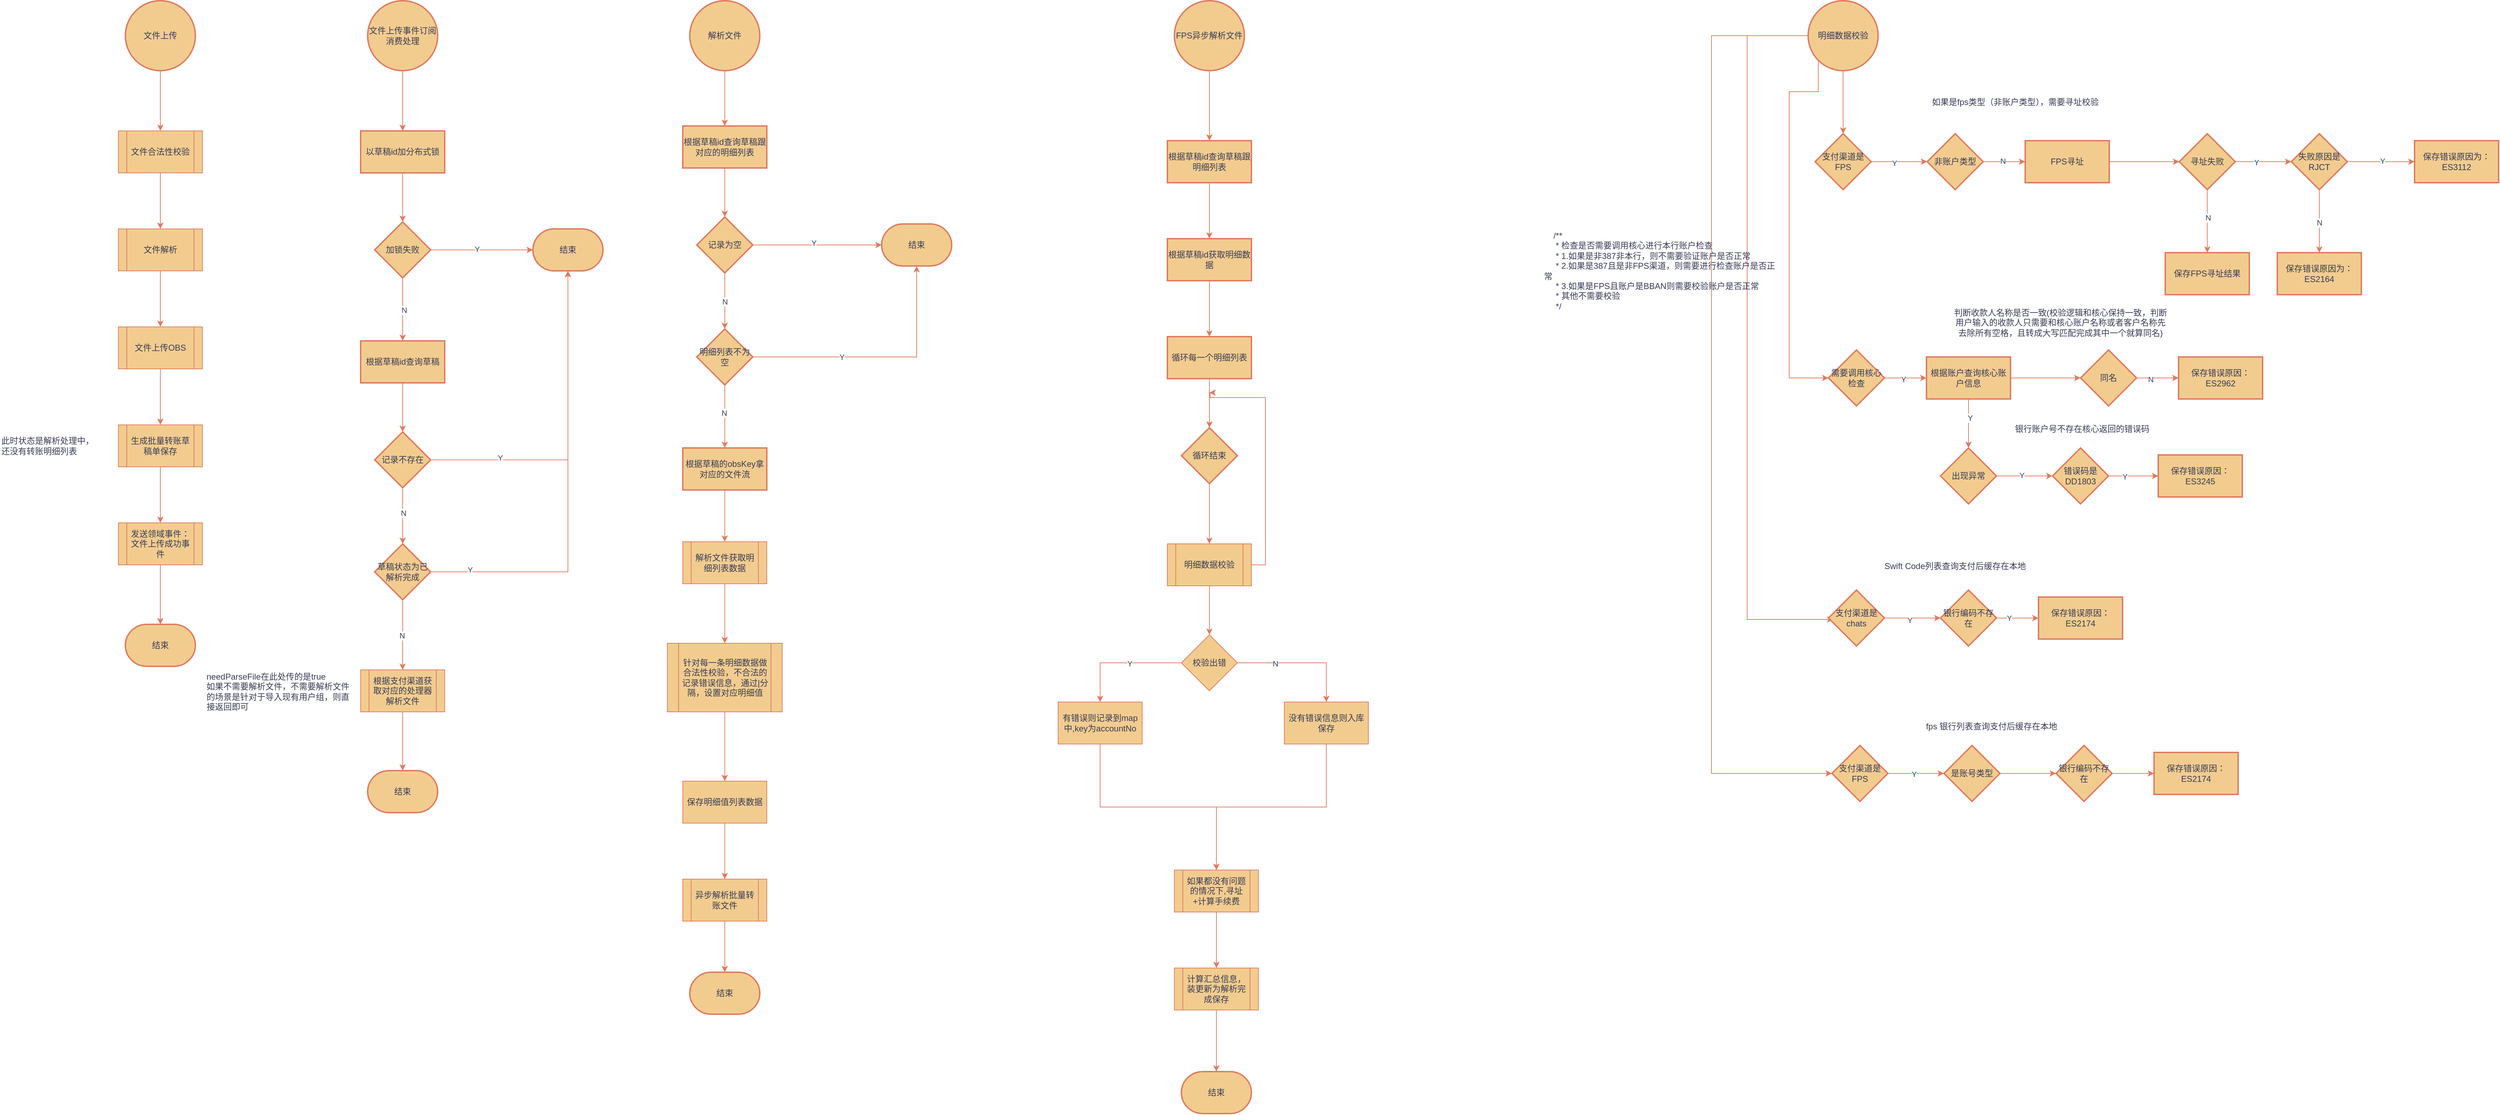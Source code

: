 <mxfile version="24.7.7">
  <diagram name="第 1 页" id="F0IQMUa5XIcxOI-yQWL9">
    <mxGraphModel dx="1614" dy="738" grid="0" gridSize="10" guides="1" tooltips="1" connect="1" arrows="1" fold="1" page="0" pageScale="1" pageWidth="827" pageHeight="1169" math="0" shadow="0">
      <root>
        <mxCell id="0" />
        <mxCell id="1" parent="0" />
        <mxCell id="P8y2d7oh4HPWXEysBo0h-3" style="edgeStyle=orthogonalEdgeStyle;rounded=0;orthogonalLoop=1;jettySize=auto;html=1;exitX=0.5;exitY=1;exitDx=0;exitDy=0;exitPerimeter=0;labelBackgroundColor=none;strokeColor=#E07A5F;fontColor=default;" edge="1" parent="1" source="P8y2d7oh4HPWXEysBo0h-1" target="P8y2d7oh4HPWXEysBo0h-2">
          <mxGeometry relative="1" as="geometry" />
        </mxCell>
        <mxCell id="P8y2d7oh4HPWXEysBo0h-1" value="文件上传" style="strokeWidth=2;html=1;shape=mxgraph.flowchart.start_2;whiteSpace=wrap;labelBackgroundColor=none;fillColor=#F2CC8F;strokeColor=#E07A5F;fontColor=#393C56;" vertex="1" parent="1">
          <mxGeometry x="178" y="94" width="100" height="100" as="geometry" />
        </mxCell>
        <mxCell id="P8y2d7oh4HPWXEysBo0h-5" value="" style="edgeStyle=orthogonalEdgeStyle;rounded=0;orthogonalLoop=1;jettySize=auto;html=1;labelBackgroundColor=none;strokeColor=#E07A5F;fontColor=default;" edge="1" parent="1" source="P8y2d7oh4HPWXEysBo0h-2" target="P8y2d7oh4HPWXEysBo0h-4">
          <mxGeometry relative="1" as="geometry" />
        </mxCell>
        <mxCell id="P8y2d7oh4HPWXEysBo0h-2" value="文件合法性校验" style="shape=process;whiteSpace=wrap;html=1;backgroundOutline=1;labelBackgroundColor=none;fillColor=#F2CC8F;strokeColor=#E07A5F;fontColor=#393C56;" vertex="1" parent="1">
          <mxGeometry x="168" y="280" width="120" height="60" as="geometry" />
        </mxCell>
        <mxCell id="P8y2d7oh4HPWXEysBo0h-7" value="" style="edgeStyle=orthogonalEdgeStyle;rounded=0;orthogonalLoop=1;jettySize=auto;html=1;labelBackgroundColor=none;strokeColor=#E07A5F;fontColor=default;" edge="1" parent="1" source="P8y2d7oh4HPWXEysBo0h-4" target="P8y2d7oh4HPWXEysBo0h-6">
          <mxGeometry relative="1" as="geometry" />
        </mxCell>
        <mxCell id="P8y2d7oh4HPWXEysBo0h-4" value="文件解析" style="shape=process;whiteSpace=wrap;html=1;backgroundOutline=1;labelBackgroundColor=none;fillColor=#F2CC8F;strokeColor=#E07A5F;fontColor=#393C56;" vertex="1" parent="1">
          <mxGeometry x="168" y="420" width="120" height="60" as="geometry" />
        </mxCell>
        <mxCell id="P8y2d7oh4HPWXEysBo0h-9" value="" style="edgeStyle=orthogonalEdgeStyle;rounded=0;orthogonalLoop=1;jettySize=auto;html=1;labelBackgroundColor=none;strokeColor=#E07A5F;fontColor=default;" edge="1" parent="1" source="P8y2d7oh4HPWXEysBo0h-6" target="P8y2d7oh4HPWXEysBo0h-8">
          <mxGeometry relative="1" as="geometry" />
        </mxCell>
        <mxCell id="P8y2d7oh4HPWXEysBo0h-6" value="文件上传OBS" style="shape=process;whiteSpace=wrap;html=1;backgroundOutline=1;labelBackgroundColor=none;fillColor=#F2CC8F;strokeColor=#E07A5F;fontColor=#393C56;" vertex="1" parent="1">
          <mxGeometry x="168" y="560" width="120" height="60" as="geometry" />
        </mxCell>
        <mxCell id="P8y2d7oh4HPWXEysBo0h-11" value="" style="edgeStyle=orthogonalEdgeStyle;rounded=0;orthogonalLoop=1;jettySize=auto;html=1;labelBackgroundColor=none;strokeColor=#E07A5F;fontColor=default;" edge="1" parent="1" source="P8y2d7oh4HPWXEysBo0h-8" target="P8y2d7oh4HPWXEysBo0h-10">
          <mxGeometry relative="1" as="geometry" />
        </mxCell>
        <mxCell id="P8y2d7oh4HPWXEysBo0h-8" value="生成批量转账草稿单保存" style="shape=process;whiteSpace=wrap;html=1;backgroundOutline=1;labelBackgroundColor=none;fillColor=#F2CC8F;strokeColor=#E07A5F;fontColor=#393C56;" vertex="1" parent="1">
          <mxGeometry x="168" y="700" width="120" height="60" as="geometry" />
        </mxCell>
        <mxCell id="P8y2d7oh4HPWXEysBo0h-13" style="edgeStyle=orthogonalEdgeStyle;rounded=0;orthogonalLoop=1;jettySize=auto;html=1;exitX=0.5;exitY=1;exitDx=0;exitDy=0;labelBackgroundColor=none;strokeColor=#E07A5F;fontColor=default;" edge="1" parent="1" source="P8y2d7oh4HPWXEysBo0h-10" target="P8y2d7oh4HPWXEysBo0h-12">
          <mxGeometry relative="1" as="geometry" />
        </mxCell>
        <mxCell id="P8y2d7oh4HPWXEysBo0h-10" value="发送领域事件：文件上传成功事件" style="shape=process;whiteSpace=wrap;html=1;backgroundOutline=1;labelBackgroundColor=none;fillColor=#F2CC8F;strokeColor=#E07A5F;fontColor=#393C56;" vertex="1" parent="1">
          <mxGeometry x="168" y="840" width="120" height="60" as="geometry" />
        </mxCell>
        <mxCell id="P8y2d7oh4HPWXEysBo0h-12" value="结束" style="strokeWidth=2;html=1;shape=mxgraph.flowchart.terminator;whiteSpace=wrap;labelBackgroundColor=none;fillColor=#F2CC8F;strokeColor=#E07A5F;fontColor=#393C56;" vertex="1" parent="1">
          <mxGeometry x="178" y="985" width="100" height="60" as="geometry" />
        </mxCell>
        <mxCell id="P8y2d7oh4HPWXEysBo0h-14" value="此时状态是解析处理中，&lt;div&gt;还没有转账明细列表&lt;/div&gt;" style="text;html=1;align=left;verticalAlign=middle;whiteSpace=wrap;rounded=0;fontColor=#393C56;" vertex="1" parent="1">
          <mxGeometry x="-1" y="703" width="150" height="54" as="geometry" />
        </mxCell>
        <mxCell id="P8y2d7oh4HPWXEysBo0h-18" value="" style="edgeStyle=orthogonalEdgeStyle;rounded=0;orthogonalLoop=1;jettySize=auto;html=1;strokeColor=#E07A5F;fontColor=#393C56;fillColor=#F2CC8F;" edge="1" parent="1" source="P8y2d7oh4HPWXEysBo0h-15" target="P8y2d7oh4HPWXEysBo0h-17">
          <mxGeometry relative="1" as="geometry" />
        </mxCell>
        <mxCell id="P8y2d7oh4HPWXEysBo0h-15" value="文件上传事件订阅消费处理" style="strokeWidth=2;html=1;shape=mxgraph.flowchart.start_2;whiteSpace=wrap;strokeColor=#E07A5F;fontColor=#393C56;fillColor=#F2CC8F;" vertex="1" parent="1">
          <mxGeometry x="524" y="94" width="100" height="100" as="geometry" />
        </mxCell>
        <mxCell id="P8y2d7oh4HPWXEysBo0h-20" value="" style="edgeStyle=orthogonalEdgeStyle;rounded=0;orthogonalLoop=1;jettySize=auto;html=1;strokeColor=#E07A5F;fontColor=#393C56;fillColor=#F2CC8F;" edge="1" parent="1" source="P8y2d7oh4HPWXEysBo0h-17" target="P8y2d7oh4HPWXEysBo0h-19">
          <mxGeometry relative="1" as="geometry" />
        </mxCell>
        <mxCell id="P8y2d7oh4HPWXEysBo0h-17" value="以草稿id加分布式锁" style="whiteSpace=wrap;html=1;fillColor=#F2CC8F;strokeColor=#E07A5F;fontColor=#393C56;strokeWidth=2;" vertex="1" parent="1">
          <mxGeometry x="514" y="280" width="120" height="60" as="geometry" />
        </mxCell>
        <mxCell id="P8y2d7oh4HPWXEysBo0h-22" style="edgeStyle=orthogonalEdgeStyle;rounded=0;orthogonalLoop=1;jettySize=auto;html=1;exitX=1;exitY=0.5;exitDx=0;exitDy=0;strokeColor=#E07A5F;fontColor=#393C56;fillColor=#F2CC8F;" edge="1" parent="1" source="P8y2d7oh4HPWXEysBo0h-19" target="P8y2d7oh4HPWXEysBo0h-21">
          <mxGeometry relative="1" as="geometry" />
        </mxCell>
        <mxCell id="P8y2d7oh4HPWXEysBo0h-23" value="Y" style="edgeLabel;html=1;align=center;verticalAlign=middle;resizable=0;points=[];strokeColor=#E07A5F;fontColor=#393C56;fillColor=#F2CC8F;" vertex="1" connectable="0" parent="P8y2d7oh4HPWXEysBo0h-22">
          <mxGeometry x="-0.096" y="1" relative="1" as="geometry">
            <mxPoint as="offset" />
          </mxGeometry>
        </mxCell>
        <mxCell id="P8y2d7oh4HPWXEysBo0h-25" value="" style="edgeStyle=orthogonalEdgeStyle;rounded=0;orthogonalLoop=1;jettySize=auto;html=1;strokeColor=#E07A5F;fontColor=#393C56;fillColor=#F2CC8F;" edge="1" parent="1" source="P8y2d7oh4HPWXEysBo0h-19" target="P8y2d7oh4HPWXEysBo0h-24">
          <mxGeometry relative="1" as="geometry" />
        </mxCell>
        <mxCell id="P8y2d7oh4HPWXEysBo0h-26" value="N" style="edgeLabel;html=1;align=center;verticalAlign=middle;resizable=0;points=[];strokeColor=#E07A5F;fontColor=#393C56;fillColor=#F2CC8F;" vertex="1" connectable="0" parent="P8y2d7oh4HPWXEysBo0h-25">
          <mxGeometry x="0.022" y="2" relative="1" as="geometry">
            <mxPoint as="offset" />
          </mxGeometry>
        </mxCell>
        <mxCell id="P8y2d7oh4HPWXEysBo0h-19" value="加锁失败" style="rhombus;whiteSpace=wrap;html=1;fillColor=#F2CC8F;strokeColor=#E07A5F;fontColor=#393C56;strokeWidth=2;" vertex="1" parent="1">
          <mxGeometry x="534" y="410" width="80" height="80" as="geometry" />
        </mxCell>
        <mxCell id="P8y2d7oh4HPWXEysBo0h-21" value="结束" style="strokeWidth=2;html=1;shape=mxgraph.flowchart.terminator;whiteSpace=wrap;strokeColor=#E07A5F;fontColor=#393C56;fillColor=#F2CC8F;" vertex="1" parent="1">
          <mxGeometry x="760" y="420" width="100" height="60" as="geometry" />
        </mxCell>
        <mxCell id="P8y2d7oh4HPWXEysBo0h-28" value="" style="edgeStyle=orthogonalEdgeStyle;rounded=0;orthogonalLoop=1;jettySize=auto;html=1;strokeColor=#E07A5F;fontColor=#393C56;fillColor=#F2CC8F;" edge="1" parent="1" source="P8y2d7oh4HPWXEysBo0h-24" target="P8y2d7oh4HPWXEysBo0h-27">
          <mxGeometry relative="1" as="geometry" />
        </mxCell>
        <mxCell id="P8y2d7oh4HPWXEysBo0h-24" value="根据草稿id查询草稿" style="whiteSpace=wrap;html=1;fillColor=#F2CC8F;strokeColor=#E07A5F;fontColor=#393C56;strokeWidth=2;" vertex="1" parent="1">
          <mxGeometry x="514" y="580" width="120" height="60" as="geometry" />
        </mxCell>
        <mxCell id="P8y2d7oh4HPWXEysBo0h-32" value="" style="edgeStyle=orthogonalEdgeStyle;rounded=0;orthogonalLoop=1;jettySize=auto;html=1;strokeColor=#E07A5F;fontColor=#393C56;fillColor=#F2CC8F;" edge="1" parent="1" source="P8y2d7oh4HPWXEysBo0h-27" target="P8y2d7oh4HPWXEysBo0h-31">
          <mxGeometry relative="1" as="geometry" />
        </mxCell>
        <mxCell id="P8y2d7oh4HPWXEysBo0h-33" value="N" style="edgeLabel;html=1;align=center;verticalAlign=middle;resizable=0;points=[];strokeColor=#E07A5F;fontColor=#393C56;fillColor=#F2CC8F;" vertex="1" connectable="0" parent="P8y2d7oh4HPWXEysBo0h-32">
          <mxGeometry x="-0.1" y="1" relative="1" as="geometry">
            <mxPoint as="offset" />
          </mxGeometry>
        </mxCell>
        <mxCell id="P8y2d7oh4HPWXEysBo0h-27" value="记录不存在" style="rhombus;whiteSpace=wrap;html=1;fillColor=#F2CC8F;strokeColor=#E07A5F;fontColor=#393C56;strokeWidth=2;" vertex="1" parent="1">
          <mxGeometry x="534" y="710" width="80" height="80" as="geometry" />
        </mxCell>
        <mxCell id="P8y2d7oh4HPWXEysBo0h-29" style="edgeStyle=orthogonalEdgeStyle;rounded=0;orthogonalLoop=1;jettySize=auto;html=1;exitX=1;exitY=0.5;exitDx=0;exitDy=0;entryX=0.5;entryY=1;entryDx=0;entryDy=0;entryPerimeter=0;strokeColor=#E07A5F;fontColor=#393C56;fillColor=#F2CC8F;" edge="1" parent="1" source="P8y2d7oh4HPWXEysBo0h-27" target="P8y2d7oh4HPWXEysBo0h-21">
          <mxGeometry relative="1" as="geometry" />
        </mxCell>
        <mxCell id="P8y2d7oh4HPWXEysBo0h-30" value="Y" style="edgeLabel;html=1;align=center;verticalAlign=middle;resizable=0;points=[];strokeColor=#E07A5F;fontColor=#393C56;fillColor=#F2CC8F;" vertex="1" connectable="0" parent="P8y2d7oh4HPWXEysBo0h-29">
          <mxGeometry x="-0.575" y="3" relative="1" as="geometry">
            <mxPoint as="offset" />
          </mxGeometry>
        </mxCell>
        <mxCell id="P8y2d7oh4HPWXEysBo0h-37" style="edgeStyle=orthogonalEdgeStyle;rounded=0;orthogonalLoop=1;jettySize=auto;html=1;exitX=0.5;exitY=1;exitDx=0;exitDy=0;strokeColor=#E07A5F;fontColor=#393C56;fillColor=#F2CC8F;" edge="1" parent="1" source="P8y2d7oh4HPWXEysBo0h-31" target="P8y2d7oh4HPWXEysBo0h-36">
          <mxGeometry relative="1" as="geometry" />
        </mxCell>
        <mxCell id="P8y2d7oh4HPWXEysBo0h-38" value="N" style="edgeLabel;html=1;align=center;verticalAlign=middle;resizable=0;points=[];strokeColor=#E07A5F;fontColor=#393C56;fillColor=#F2CC8F;" vertex="1" connectable="0" parent="P8y2d7oh4HPWXEysBo0h-37">
          <mxGeometry x="0.02" y="-1" relative="1" as="geometry">
            <mxPoint as="offset" />
          </mxGeometry>
        </mxCell>
        <mxCell id="P8y2d7oh4HPWXEysBo0h-31" value="草稿状态为已解析完成" style="rhombus;whiteSpace=wrap;html=1;fillColor=#F2CC8F;strokeColor=#E07A5F;fontColor=#393C56;strokeWidth=2;" vertex="1" parent="1">
          <mxGeometry x="534" y="870" width="80" height="80" as="geometry" />
        </mxCell>
        <mxCell id="P8y2d7oh4HPWXEysBo0h-34" style="edgeStyle=orthogonalEdgeStyle;rounded=0;orthogonalLoop=1;jettySize=auto;html=1;exitX=1;exitY=0.5;exitDx=0;exitDy=0;entryX=0.5;entryY=1;entryDx=0;entryDy=0;entryPerimeter=0;strokeColor=#E07A5F;fontColor=#393C56;fillColor=#F2CC8F;" edge="1" parent="1" source="P8y2d7oh4HPWXEysBo0h-31" target="P8y2d7oh4HPWXEysBo0h-21">
          <mxGeometry relative="1" as="geometry" />
        </mxCell>
        <mxCell id="P8y2d7oh4HPWXEysBo0h-35" value="Y" style="edgeLabel;html=1;align=center;verticalAlign=middle;resizable=0;points=[];strokeColor=#E07A5F;fontColor=#393C56;fillColor=#F2CC8F;" vertex="1" connectable="0" parent="P8y2d7oh4HPWXEysBo0h-34">
          <mxGeometry x="-0.821" y="3" relative="1" as="geometry">
            <mxPoint as="offset" />
          </mxGeometry>
        </mxCell>
        <mxCell id="P8y2d7oh4HPWXEysBo0h-40" style="edgeStyle=orthogonalEdgeStyle;rounded=0;orthogonalLoop=1;jettySize=auto;html=1;exitX=0.5;exitY=1;exitDx=0;exitDy=0;strokeColor=#E07A5F;fontColor=#393C56;fillColor=#F2CC8F;" edge="1" parent="1" source="P8y2d7oh4HPWXEysBo0h-36" target="P8y2d7oh4HPWXEysBo0h-39">
          <mxGeometry relative="1" as="geometry" />
        </mxCell>
        <mxCell id="P8y2d7oh4HPWXEysBo0h-36" value="根据支付渠道获取对应的处理器解析文件" style="shape=process;whiteSpace=wrap;html=1;backgroundOutline=1;strokeColor=#E07A5F;fontColor=#393C56;fillColor=#F2CC8F;" vertex="1" parent="1">
          <mxGeometry x="514" y="1050" width="120" height="60" as="geometry" />
        </mxCell>
        <mxCell id="P8y2d7oh4HPWXEysBo0h-39" value="结束" style="strokeWidth=2;html=1;shape=mxgraph.flowchart.terminator;whiteSpace=wrap;strokeColor=#E07A5F;fontColor=#393C56;fillColor=#F2CC8F;" vertex="1" parent="1">
          <mxGeometry x="524" y="1194" width="100" height="60" as="geometry" />
        </mxCell>
        <mxCell id="P8y2d7oh4HPWXEysBo0h-44" value="" style="edgeStyle=orthogonalEdgeStyle;rounded=0;orthogonalLoop=1;jettySize=auto;html=1;strokeColor=#E07A5F;fontColor=#393C56;fillColor=#F2CC8F;" edge="1" parent="1" source="P8y2d7oh4HPWXEysBo0h-41" target="P8y2d7oh4HPWXEysBo0h-43">
          <mxGeometry relative="1" as="geometry" />
        </mxCell>
        <mxCell id="P8y2d7oh4HPWXEysBo0h-41" value="解析文件" style="strokeWidth=2;html=1;shape=mxgraph.flowchart.start_2;whiteSpace=wrap;strokeColor=#E07A5F;fontColor=#393C56;fillColor=#F2CC8F;" vertex="1" parent="1">
          <mxGeometry x="984" y="94" width="100" height="100" as="geometry" />
        </mxCell>
        <mxCell id="P8y2d7oh4HPWXEysBo0h-42" value="&lt;div style=&quot;text-align: left;&quot;&gt;&lt;span style=&quot;background-color: initial;&quot;&gt;needParseFile在此处传的是true&lt;/span&gt;&lt;/div&gt;&lt;div style=&quot;text-align: left;&quot;&gt;如果不需要解析文件，不需要解析文件的场景是针对于导入现有用户组，则直接返回即可&lt;br&gt;&lt;/div&gt;" style="text;html=1;align=center;verticalAlign=middle;whiteSpace=wrap;rounded=0;fontColor=#393C56;" vertex="1" parent="1">
          <mxGeometry x="293" y="1032" width="206" height="98" as="geometry" />
        </mxCell>
        <mxCell id="P8y2d7oh4HPWXEysBo0h-46" value="" style="edgeStyle=orthogonalEdgeStyle;rounded=0;orthogonalLoop=1;jettySize=auto;html=1;strokeColor=#E07A5F;fontColor=#393C56;fillColor=#F2CC8F;" edge="1" parent="1" source="P8y2d7oh4HPWXEysBo0h-43" target="P8y2d7oh4HPWXEysBo0h-45">
          <mxGeometry relative="1" as="geometry" />
        </mxCell>
        <mxCell id="P8y2d7oh4HPWXEysBo0h-43" value="根据草稿id查询草稿跟对应的明细列表" style="whiteSpace=wrap;html=1;fillColor=#F2CC8F;strokeColor=#E07A5F;fontColor=#393C56;strokeWidth=2;" vertex="1" parent="1">
          <mxGeometry x="974" y="273" width="120" height="60" as="geometry" />
        </mxCell>
        <mxCell id="P8y2d7oh4HPWXEysBo0h-48" style="edgeStyle=orthogonalEdgeStyle;rounded=0;orthogonalLoop=1;jettySize=auto;html=1;exitX=1;exitY=0.5;exitDx=0;exitDy=0;strokeColor=#E07A5F;fontColor=#393C56;fillColor=#F2CC8F;" edge="1" parent="1" source="P8y2d7oh4HPWXEysBo0h-45" target="P8y2d7oh4HPWXEysBo0h-47">
          <mxGeometry relative="1" as="geometry" />
        </mxCell>
        <mxCell id="P8y2d7oh4HPWXEysBo0h-49" value="Y" style="edgeLabel;html=1;align=center;verticalAlign=middle;resizable=0;points=[];strokeColor=#E07A5F;fontColor=#393C56;fillColor=#F2CC8F;" vertex="1" connectable="0" parent="P8y2d7oh4HPWXEysBo0h-48">
          <mxGeometry x="-0.054" y="3" relative="1" as="geometry">
            <mxPoint as="offset" />
          </mxGeometry>
        </mxCell>
        <mxCell id="P8y2d7oh4HPWXEysBo0h-51" value="" style="edgeStyle=orthogonalEdgeStyle;rounded=0;orthogonalLoop=1;jettySize=auto;html=1;strokeColor=#E07A5F;fontColor=#393C56;fillColor=#F2CC8F;" edge="1" parent="1" source="P8y2d7oh4HPWXEysBo0h-45" target="P8y2d7oh4HPWXEysBo0h-50">
          <mxGeometry relative="1" as="geometry" />
        </mxCell>
        <mxCell id="P8y2d7oh4HPWXEysBo0h-52" value="N" style="edgeLabel;html=1;align=center;verticalAlign=middle;resizable=0;points=[];strokeColor=#E07A5F;fontColor=#393C56;fillColor=#F2CC8F;" vertex="1" connectable="0" parent="P8y2d7oh4HPWXEysBo0h-51">
          <mxGeometry x="0.025" relative="1" as="geometry">
            <mxPoint as="offset" />
          </mxGeometry>
        </mxCell>
        <mxCell id="P8y2d7oh4HPWXEysBo0h-45" value="记录为空" style="rhombus;whiteSpace=wrap;html=1;fillColor=#F2CC8F;strokeColor=#E07A5F;fontColor=#393C56;strokeWidth=2;" vertex="1" parent="1">
          <mxGeometry x="994" y="403" width="80" height="80" as="geometry" />
        </mxCell>
        <mxCell id="P8y2d7oh4HPWXEysBo0h-47" value="结束" style="strokeWidth=2;html=1;shape=mxgraph.flowchart.terminator;whiteSpace=wrap;strokeColor=#E07A5F;fontColor=#393C56;fillColor=#F2CC8F;" vertex="1" parent="1">
          <mxGeometry x="1258" y="413" width="100" height="60" as="geometry" />
        </mxCell>
        <mxCell id="P8y2d7oh4HPWXEysBo0h-56" value="" style="edgeStyle=orthogonalEdgeStyle;rounded=0;orthogonalLoop=1;jettySize=auto;html=1;strokeColor=#E07A5F;fontColor=#393C56;fillColor=#F2CC8F;" edge="1" parent="1" source="P8y2d7oh4HPWXEysBo0h-50" target="P8y2d7oh4HPWXEysBo0h-55">
          <mxGeometry relative="1" as="geometry" />
        </mxCell>
        <mxCell id="P8y2d7oh4HPWXEysBo0h-57" value="N" style="edgeLabel;html=1;align=center;verticalAlign=middle;resizable=0;points=[];strokeColor=#E07A5F;fontColor=#393C56;fillColor=#F2CC8F;" vertex="1" connectable="0" parent="P8y2d7oh4HPWXEysBo0h-56">
          <mxGeometry x="-0.111" y="-1" relative="1" as="geometry">
            <mxPoint as="offset" />
          </mxGeometry>
        </mxCell>
        <mxCell id="P8y2d7oh4HPWXEysBo0h-50" value="明细列表不为空" style="rhombus;whiteSpace=wrap;html=1;fillColor=#F2CC8F;strokeColor=#E07A5F;fontColor=#393C56;strokeWidth=2;" vertex="1" parent="1">
          <mxGeometry x="994" y="563" width="80" height="80" as="geometry" />
        </mxCell>
        <mxCell id="P8y2d7oh4HPWXEysBo0h-53" style="edgeStyle=orthogonalEdgeStyle;rounded=0;orthogonalLoop=1;jettySize=auto;html=1;exitX=1;exitY=0.5;exitDx=0;exitDy=0;entryX=0.5;entryY=1;entryDx=0;entryDy=0;entryPerimeter=0;strokeColor=#E07A5F;fontColor=#393C56;fillColor=#F2CC8F;" edge="1" parent="1" source="P8y2d7oh4HPWXEysBo0h-50" target="P8y2d7oh4HPWXEysBo0h-47">
          <mxGeometry relative="1" as="geometry" />
        </mxCell>
        <mxCell id="P8y2d7oh4HPWXEysBo0h-54" value="Y" style="edgeLabel;html=1;align=center;verticalAlign=middle;resizable=0;points=[];strokeColor=#E07A5F;fontColor=#393C56;fillColor=#F2CC8F;" vertex="1" connectable="0" parent="P8y2d7oh4HPWXEysBo0h-53">
          <mxGeometry x="-0.302" relative="1" as="geometry">
            <mxPoint as="offset" />
          </mxGeometry>
        </mxCell>
        <mxCell id="P8y2d7oh4HPWXEysBo0h-59" style="edgeStyle=orthogonalEdgeStyle;rounded=0;orthogonalLoop=1;jettySize=auto;html=1;exitX=0.5;exitY=1;exitDx=0;exitDy=0;strokeColor=#E07A5F;fontColor=#393C56;fillColor=#F2CC8F;" edge="1" parent="1" source="P8y2d7oh4HPWXEysBo0h-55" target="P8y2d7oh4HPWXEysBo0h-58">
          <mxGeometry relative="1" as="geometry" />
        </mxCell>
        <mxCell id="P8y2d7oh4HPWXEysBo0h-55" value="根据草稿的obsKey拿对应的文件流" style="whiteSpace=wrap;html=1;fillColor=#F2CC8F;strokeColor=#E07A5F;fontColor=#393C56;strokeWidth=2;" vertex="1" parent="1">
          <mxGeometry x="974" y="733" width="120" height="60" as="geometry" />
        </mxCell>
        <mxCell id="P8y2d7oh4HPWXEysBo0h-61" value="" style="edgeStyle=orthogonalEdgeStyle;rounded=0;orthogonalLoop=1;jettySize=auto;html=1;strokeColor=#E07A5F;fontColor=#393C56;fillColor=#F2CC8F;" edge="1" parent="1" source="P8y2d7oh4HPWXEysBo0h-58" target="P8y2d7oh4HPWXEysBo0h-60">
          <mxGeometry relative="1" as="geometry" />
        </mxCell>
        <mxCell id="P8y2d7oh4HPWXEysBo0h-58" value="解析文件获取明细列表数据" style="shape=process;whiteSpace=wrap;html=1;backgroundOutline=1;strokeColor=#E07A5F;fontColor=#393C56;fillColor=#F2CC8F;" vertex="1" parent="1">
          <mxGeometry x="974" y="867" width="120" height="60" as="geometry" />
        </mxCell>
        <mxCell id="P8y2d7oh4HPWXEysBo0h-63" value="" style="edgeStyle=orthogonalEdgeStyle;rounded=0;orthogonalLoop=1;jettySize=auto;html=1;strokeColor=#E07A5F;fontColor=#393C56;fillColor=#F2CC8F;" edge="1" parent="1" source="P8y2d7oh4HPWXEysBo0h-60" target="P8y2d7oh4HPWXEysBo0h-62">
          <mxGeometry relative="1" as="geometry" />
        </mxCell>
        <mxCell id="P8y2d7oh4HPWXEysBo0h-60" value="针对每一条明细数据做合法性校验，不合法的记录错误信息，通过|分隔，设置对应明细值" style="shape=process;whiteSpace=wrap;html=1;backgroundOutline=1;strokeColor=#E07A5F;fontColor=#393C56;fillColor=#F2CC8F;" vertex="1" parent="1">
          <mxGeometry x="952" y="1012" width="164" height="98" as="geometry" />
        </mxCell>
        <mxCell id="P8y2d7oh4HPWXEysBo0h-65" style="edgeStyle=orthogonalEdgeStyle;rounded=0;orthogonalLoop=1;jettySize=auto;html=1;exitX=0.5;exitY=1;exitDx=0;exitDy=0;strokeColor=#E07A5F;fontColor=#393C56;fillColor=#F2CC8F;" edge="1" parent="1" source="P8y2d7oh4HPWXEysBo0h-62" target="P8y2d7oh4HPWXEysBo0h-64">
          <mxGeometry relative="1" as="geometry" />
        </mxCell>
        <mxCell id="P8y2d7oh4HPWXEysBo0h-62" value="保存明细值列表数据" style="whiteSpace=wrap;html=1;fillColor=#F2CC8F;strokeColor=#E07A5F;fontColor=#393C56;" vertex="1" parent="1">
          <mxGeometry x="974" y="1209" width="120" height="60" as="geometry" />
        </mxCell>
        <mxCell id="P8y2d7oh4HPWXEysBo0h-64" value="异步解析批量转账文件" style="shape=process;whiteSpace=wrap;html=1;backgroundOutline=1;strokeColor=#E07A5F;fontColor=#393C56;fillColor=#F2CC8F;" vertex="1" parent="1">
          <mxGeometry x="974" y="1349" width="120" height="60" as="geometry" />
        </mxCell>
        <mxCell id="P8y2d7oh4HPWXEysBo0h-67" value="结束" style="strokeWidth=2;html=1;shape=mxgraph.flowchart.terminator;whiteSpace=wrap;strokeColor=#E07A5F;fontColor=#393C56;fillColor=#F2CC8F;" vertex="1" parent="1">
          <mxGeometry x="984" y="1482" width="100" height="60" as="geometry" />
        </mxCell>
        <mxCell id="P8y2d7oh4HPWXEysBo0h-68" style="edgeStyle=orthogonalEdgeStyle;rounded=0;orthogonalLoop=1;jettySize=auto;html=1;exitX=0.5;exitY=1;exitDx=0;exitDy=0;entryX=0.5;entryY=0;entryDx=0;entryDy=0;entryPerimeter=0;strokeColor=#E07A5F;fontColor=#393C56;fillColor=#F2CC8F;" edge="1" parent="1" source="P8y2d7oh4HPWXEysBo0h-64" target="P8y2d7oh4HPWXEysBo0h-67">
          <mxGeometry relative="1" as="geometry" />
        </mxCell>
        <mxCell id="P8y2d7oh4HPWXEysBo0h-71" value="" style="edgeStyle=orthogonalEdgeStyle;rounded=0;orthogonalLoop=1;jettySize=auto;html=1;strokeColor=#E07A5F;fontColor=#393C56;fillColor=#F2CC8F;" edge="1" parent="1" source="P8y2d7oh4HPWXEysBo0h-69" target="P8y2d7oh4HPWXEysBo0h-70">
          <mxGeometry relative="1" as="geometry" />
        </mxCell>
        <mxCell id="P8y2d7oh4HPWXEysBo0h-69" value="FPS异步解析文件" style="strokeWidth=2;html=1;shape=mxgraph.flowchart.start_2;whiteSpace=wrap;strokeColor=#E07A5F;fontColor=#393C56;fillColor=#F2CC8F;" vertex="1" parent="1">
          <mxGeometry x="1676" y="94" width="100" height="100" as="geometry" />
        </mxCell>
        <mxCell id="P8y2d7oh4HPWXEysBo0h-73" value="" style="edgeStyle=orthogonalEdgeStyle;rounded=0;orthogonalLoop=1;jettySize=auto;html=1;strokeColor=#E07A5F;fontColor=#393C56;fillColor=#F2CC8F;" edge="1" parent="1" source="P8y2d7oh4HPWXEysBo0h-70" target="P8y2d7oh4HPWXEysBo0h-72">
          <mxGeometry relative="1" as="geometry" />
        </mxCell>
        <mxCell id="P8y2d7oh4HPWXEysBo0h-70" value="根据草稿id查询草稿跟明细列表" style="whiteSpace=wrap;html=1;fillColor=#F2CC8F;strokeColor=#E07A5F;fontColor=#393C56;strokeWidth=2;" vertex="1" parent="1">
          <mxGeometry x="1666" y="294" width="120" height="60" as="geometry" />
        </mxCell>
        <mxCell id="P8y2d7oh4HPWXEysBo0h-77" value="" style="edgeStyle=orthogonalEdgeStyle;rounded=0;orthogonalLoop=1;jettySize=auto;html=1;strokeColor=#E07A5F;fontColor=#393C56;fillColor=#F2CC8F;" edge="1" parent="1" source="P8y2d7oh4HPWXEysBo0h-72" target="P8y2d7oh4HPWXEysBo0h-76">
          <mxGeometry relative="1" as="geometry" />
        </mxCell>
        <mxCell id="P8y2d7oh4HPWXEysBo0h-72" value="根据草稿id获取明细数据" style="whiteSpace=wrap;html=1;fillColor=#F2CC8F;strokeColor=#E07A5F;fontColor=#393C56;strokeWidth=2;" vertex="1" parent="1">
          <mxGeometry x="1666" y="434" width="120" height="60" as="geometry" />
        </mxCell>
        <mxCell id="P8y2d7oh4HPWXEysBo0h-156" value="" style="edgeStyle=orthogonalEdgeStyle;rounded=0;orthogonalLoop=1;jettySize=auto;html=1;strokeColor=#E07A5F;fontColor=#393C56;fillColor=#F2CC8F;" edge="1" parent="1" source="P8y2d7oh4HPWXEysBo0h-76" target="P8y2d7oh4HPWXEysBo0h-155">
          <mxGeometry relative="1" as="geometry" />
        </mxCell>
        <mxCell id="P8y2d7oh4HPWXEysBo0h-76" value="循环每一个明细列表" style="whiteSpace=wrap;html=1;fillColor=#F2CC8F;strokeColor=#E07A5F;fontColor=#393C56;strokeWidth=2;" vertex="1" parent="1">
          <mxGeometry x="1666" y="574" width="120" height="60" as="geometry" />
        </mxCell>
        <mxCell id="P8y2d7oh4HPWXEysBo0h-80" value="" style="edgeStyle=orthogonalEdgeStyle;rounded=0;orthogonalLoop=1;jettySize=auto;html=1;strokeColor=#E07A5F;fontColor=#393C56;fillColor=#F2CC8F;" edge="1" parent="1" source="P8y2d7oh4HPWXEysBo0h-78" target="P8y2d7oh4HPWXEysBo0h-79">
          <mxGeometry relative="1" as="geometry" />
        </mxCell>
        <mxCell id="P8y2d7oh4HPWXEysBo0h-105" style="edgeStyle=orthogonalEdgeStyle;rounded=0;orthogonalLoop=1;jettySize=auto;html=1;exitX=0.145;exitY=0.855;exitDx=0;exitDy=0;exitPerimeter=0;entryX=0;entryY=0.5;entryDx=0;entryDy=0;strokeColor=#E07A5F;fontColor=#393C56;fillColor=#F2CC8F;" edge="1" parent="1" source="P8y2d7oh4HPWXEysBo0h-78" target="P8y2d7oh4HPWXEysBo0h-102">
          <mxGeometry relative="1" as="geometry">
            <Array as="points">
              <mxPoint x="2596" y="224" />
              <mxPoint x="2554" y="224" />
              <mxPoint x="2554" y="633" />
              <mxPoint x="2603" y="633" />
            </Array>
          </mxGeometry>
        </mxCell>
        <mxCell id="P8y2d7oh4HPWXEysBo0h-132" value="" style="edgeStyle=orthogonalEdgeStyle;rounded=0;orthogonalLoop=1;jettySize=auto;html=1;strokeColor=#E07A5F;fontColor=#393C56;fillColor=#F2CC8F;exitX=0;exitY=0.5;exitDx=0;exitDy=0;exitPerimeter=0;entryX=0.088;entryY=0.525;entryDx=0;entryDy=0;entryPerimeter=0;" edge="1" parent="1" source="P8y2d7oh4HPWXEysBo0h-78" target="P8y2d7oh4HPWXEysBo0h-131">
          <mxGeometry relative="1" as="geometry">
            <mxPoint x="2475" y="196" as="sourcePoint" />
            <mxPoint x="2494" y="938" as="targetPoint" />
            <Array as="points">
              <mxPoint x="2494" y="144" />
              <mxPoint x="2494" y="978" />
            </Array>
          </mxGeometry>
        </mxCell>
        <mxCell id="P8y2d7oh4HPWXEysBo0h-142" value="" style="edgeStyle=orthogonalEdgeStyle;rounded=0;orthogonalLoop=1;jettySize=auto;html=1;strokeColor=#E07A5F;fontColor=#393C56;fillColor=#F2CC8F;entryX=0;entryY=0.5;entryDx=0;entryDy=0;" edge="1" parent="1" source="P8y2d7oh4HPWXEysBo0h-78" target="P8y2d7oh4HPWXEysBo0h-141">
          <mxGeometry relative="1" as="geometry">
            <mxPoint x="2443" y="181" as="sourcePoint" />
            <mxPoint x="2422" y="1198" as="targetPoint" />
            <Array as="points">
              <mxPoint x="2443" y="144" />
              <mxPoint x="2443" y="1198" />
              <mxPoint x="2610" y="1198" />
            </Array>
          </mxGeometry>
        </mxCell>
        <mxCell id="P8y2d7oh4HPWXEysBo0h-78" value="明细数据校验" style="strokeWidth=2;html=1;shape=mxgraph.flowchart.start_2;whiteSpace=wrap;strokeColor=#E07A5F;fontColor=#393C56;fillColor=#F2CC8F;" vertex="1" parent="1">
          <mxGeometry x="2581" y="94" width="100" height="100" as="geometry" />
        </mxCell>
        <mxCell id="P8y2d7oh4HPWXEysBo0h-82" value="" style="edgeStyle=orthogonalEdgeStyle;rounded=0;orthogonalLoop=1;jettySize=auto;html=1;strokeColor=#E07A5F;fontColor=#393C56;fillColor=#F2CC8F;" edge="1" parent="1" source="P8y2d7oh4HPWXEysBo0h-79" target="P8y2d7oh4HPWXEysBo0h-81">
          <mxGeometry relative="1" as="geometry" />
        </mxCell>
        <mxCell id="P8y2d7oh4HPWXEysBo0h-83" value="Y" style="edgeLabel;html=1;align=center;verticalAlign=middle;resizable=0;points=[];strokeColor=#E07A5F;fontColor=#393C56;fillColor=#F2CC8F;" vertex="1" connectable="0" parent="P8y2d7oh4HPWXEysBo0h-82">
          <mxGeometry x="-0.175" y="-2" relative="1" as="geometry">
            <mxPoint as="offset" />
          </mxGeometry>
        </mxCell>
        <mxCell id="P8y2d7oh4HPWXEysBo0h-79" value="支付渠道是FPS" style="rhombus;whiteSpace=wrap;html=1;fillColor=#F2CC8F;strokeColor=#E07A5F;fontColor=#393C56;strokeWidth=2;" vertex="1" parent="1">
          <mxGeometry x="2591" y="284" width="80" height="80" as="geometry" />
        </mxCell>
        <mxCell id="P8y2d7oh4HPWXEysBo0h-85" value="" style="edgeStyle=orthogonalEdgeStyle;rounded=0;orthogonalLoop=1;jettySize=auto;html=1;strokeColor=#E07A5F;fontColor=#393C56;fillColor=#F2CC8F;" edge="1" parent="1" source="P8y2d7oh4HPWXEysBo0h-81" target="P8y2d7oh4HPWXEysBo0h-84">
          <mxGeometry relative="1" as="geometry" />
        </mxCell>
        <mxCell id="P8y2d7oh4HPWXEysBo0h-86" value="N" style="edgeLabel;html=1;align=center;verticalAlign=middle;resizable=0;points=[];strokeColor=#E07A5F;fontColor=#393C56;fillColor=#F2CC8F;" vertex="1" connectable="0" parent="P8y2d7oh4HPWXEysBo0h-85">
          <mxGeometry x="-0.067" y="1" relative="1" as="geometry">
            <mxPoint as="offset" />
          </mxGeometry>
        </mxCell>
        <mxCell id="P8y2d7oh4HPWXEysBo0h-81" value="非账户类型" style="rhombus;whiteSpace=wrap;html=1;fillColor=#F2CC8F;strokeColor=#E07A5F;fontColor=#393C56;strokeWidth=2;" vertex="1" parent="1">
          <mxGeometry x="2751" y="284" width="80" height="80" as="geometry" />
        </mxCell>
        <mxCell id="P8y2d7oh4HPWXEysBo0h-89" value="" style="edgeStyle=orthogonalEdgeStyle;rounded=0;orthogonalLoop=1;jettySize=auto;html=1;strokeColor=#E07A5F;fontColor=#393C56;fillColor=#F2CC8F;" edge="1" parent="1" source="P8y2d7oh4HPWXEysBo0h-84" target="P8y2d7oh4HPWXEysBo0h-88">
          <mxGeometry relative="1" as="geometry" />
        </mxCell>
        <mxCell id="P8y2d7oh4HPWXEysBo0h-84" value="FPS寻址" style="whiteSpace=wrap;html=1;fillColor=#F2CC8F;strokeColor=#E07A5F;fontColor=#393C56;strokeWidth=2;" vertex="1" parent="1">
          <mxGeometry x="2891" y="294" width="120" height="60" as="geometry" />
        </mxCell>
        <mxCell id="P8y2d7oh4HPWXEysBo0h-87" value="如果是fps类型（非账户类型），需要寻址校验" style="text;html=1;align=center;verticalAlign=middle;whiteSpace=wrap;rounded=0;fontColor=#393C56;" vertex="1" parent="1">
          <mxGeometry x="2751" y="221" width="252" height="35" as="geometry" />
        </mxCell>
        <mxCell id="P8y2d7oh4HPWXEysBo0h-91" value="" style="edgeStyle=orthogonalEdgeStyle;rounded=0;orthogonalLoop=1;jettySize=auto;html=1;strokeColor=#E07A5F;fontColor=#393C56;fillColor=#F2CC8F;" edge="1" parent="1" source="P8y2d7oh4HPWXEysBo0h-88" target="P8y2d7oh4HPWXEysBo0h-90">
          <mxGeometry relative="1" as="geometry" />
        </mxCell>
        <mxCell id="P8y2d7oh4HPWXEysBo0h-97" value="Y" style="edgeLabel;html=1;align=center;verticalAlign=middle;resizable=0;points=[];strokeColor=#E07A5F;fontColor=#393C56;fillColor=#F2CC8F;" vertex="1" connectable="0" parent="P8y2d7oh4HPWXEysBo0h-91">
          <mxGeometry x="-0.25" y="-1" relative="1" as="geometry">
            <mxPoint as="offset" />
          </mxGeometry>
        </mxCell>
        <mxCell id="P8y2d7oh4HPWXEysBo0h-99" value="" style="edgeStyle=orthogonalEdgeStyle;rounded=0;orthogonalLoop=1;jettySize=auto;html=1;strokeColor=#E07A5F;fontColor=#393C56;fillColor=#F2CC8F;" edge="1" parent="1" source="P8y2d7oh4HPWXEysBo0h-88" target="P8y2d7oh4HPWXEysBo0h-98">
          <mxGeometry relative="1" as="geometry" />
        </mxCell>
        <mxCell id="P8y2d7oh4HPWXEysBo0h-101" value="N" style="edgeLabel;html=1;align=center;verticalAlign=middle;resizable=0;points=[];strokeColor=#E07A5F;fontColor=#393C56;fillColor=#F2CC8F;" vertex="1" connectable="0" parent="P8y2d7oh4HPWXEysBo0h-99">
          <mxGeometry x="-0.111" y="1" relative="1" as="geometry">
            <mxPoint as="offset" />
          </mxGeometry>
        </mxCell>
        <mxCell id="P8y2d7oh4HPWXEysBo0h-88" value="寻址失败" style="rhombus;whiteSpace=wrap;html=1;fillColor=#F2CC8F;strokeColor=#E07A5F;fontColor=#393C56;strokeWidth=2;" vertex="1" parent="1">
          <mxGeometry x="3111" y="284" width="80" height="80" as="geometry" />
        </mxCell>
        <mxCell id="P8y2d7oh4HPWXEysBo0h-93" value="" style="edgeStyle=orthogonalEdgeStyle;rounded=0;orthogonalLoop=1;jettySize=auto;html=1;strokeColor=#E07A5F;fontColor=#393C56;fillColor=#F2CC8F;" edge="1" parent="1" source="P8y2d7oh4HPWXEysBo0h-90" target="P8y2d7oh4HPWXEysBo0h-92">
          <mxGeometry relative="1" as="geometry" />
        </mxCell>
        <mxCell id="P8y2d7oh4HPWXEysBo0h-94" value="Y" style="edgeLabel;html=1;align=center;verticalAlign=middle;resizable=0;points=[];strokeColor=#E07A5F;fontColor=#393C56;fillColor=#F2CC8F;" vertex="1" connectable="0" parent="P8y2d7oh4HPWXEysBo0h-93">
          <mxGeometry x="0.042" y="1" relative="1" as="geometry">
            <mxPoint as="offset" />
          </mxGeometry>
        </mxCell>
        <mxCell id="P8y2d7oh4HPWXEysBo0h-96" value="" style="edgeStyle=orthogonalEdgeStyle;rounded=0;orthogonalLoop=1;jettySize=auto;html=1;strokeColor=#E07A5F;fontColor=#393C56;fillColor=#F2CC8F;" edge="1" parent="1" source="P8y2d7oh4HPWXEysBo0h-90" target="P8y2d7oh4HPWXEysBo0h-95">
          <mxGeometry relative="1" as="geometry" />
        </mxCell>
        <mxCell id="P8y2d7oh4HPWXEysBo0h-100" value="N" style="edgeLabel;html=1;align=center;verticalAlign=middle;resizable=0;points=[];strokeColor=#E07A5F;fontColor=#393C56;fillColor=#F2CC8F;" vertex="1" connectable="0" parent="P8y2d7oh4HPWXEysBo0h-96">
          <mxGeometry x="0.044" relative="1" as="geometry">
            <mxPoint as="offset" />
          </mxGeometry>
        </mxCell>
        <mxCell id="P8y2d7oh4HPWXEysBo0h-90" value="失败原因是RJCT" style="rhombus;whiteSpace=wrap;html=1;fillColor=#F2CC8F;strokeColor=#E07A5F;fontColor=#393C56;strokeWidth=2;" vertex="1" parent="1">
          <mxGeometry x="3271" y="284" width="80" height="80" as="geometry" />
        </mxCell>
        <mxCell id="P8y2d7oh4HPWXEysBo0h-92" value="保存错误原因为：ES3112" style="whiteSpace=wrap;html=1;fillColor=#F2CC8F;strokeColor=#E07A5F;fontColor=#393C56;strokeWidth=2;" vertex="1" parent="1">
          <mxGeometry x="3447" y="294" width="120" height="60" as="geometry" />
        </mxCell>
        <mxCell id="P8y2d7oh4HPWXEysBo0h-95" value="保存错误原因为：ES2164" style="whiteSpace=wrap;html=1;fillColor=#F2CC8F;strokeColor=#E07A5F;fontColor=#393C56;strokeWidth=2;" vertex="1" parent="1">
          <mxGeometry x="3251" y="454" width="120" height="60" as="geometry" />
        </mxCell>
        <mxCell id="P8y2d7oh4HPWXEysBo0h-98" value="保存FPS寻址结果" style="whiteSpace=wrap;html=1;fillColor=#F2CC8F;strokeColor=#E07A5F;fontColor=#393C56;strokeWidth=2;" vertex="1" parent="1">
          <mxGeometry x="3091" y="454" width="120" height="60" as="geometry" />
        </mxCell>
        <mxCell id="P8y2d7oh4HPWXEysBo0h-108" value="" style="edgeStyle=orthogonalEdgeStyle;rounded=0;orthogonalLoop=1;jettySize=auto;html=1;strokeColor=#E07A5F;fontColor=#393C56;fillColor=#F2CC8F;" edge="1" parent="1" source="P8y2d7oh4HPWXEysBo0h-102" target="P8y2d7oh4HPWXEysBo0h-107">
          <mxGeometry relative="1" as="geometry" />
        </mxCell>
        <mxCell id="P8y2d7oh4HPWXEysBo0h-109" value="Y" style="edgeLabel;html=1;align=center;verticalAlign=middle;resizable=0;points=[];strokeColor=#E07A5F;fontColor=#393C56;fillColor=#F2CC8F;" vertex="1" connectable="0" parent="P8y2d7oh4HPWXEysBo0h-108">
          <mxGeometry x="-0.1" y="-2" relative="1" as="geometry">
            <mxPoint as="offset" />
          </mxGeometry>
        </mxCell>
        <mxCell id="P8y2d7oh4HPWXEysBo0h-102" value="需要调用核心检查" style="rhombus;whiteSpace=wrap;html=1;fillColor=#F2CC8F;strokeColor=#E07A5F;fontColor=#393C56;strokeWidth=2;" vertex="1" parent="1">
          <mxGeometry x="2610" y="593" width="80" height="80" as="geometry" />
        </mxCell>
        <mxCell id="P8y2d7oh4HPWXEysBo0h-106" value="&lt;div&gt;&amp;nbsp; &amp;nbsp; /**&lt;/div&gt;&lt;div&gt;&amp;nbsp; &amp;nbsp; &amp;nbsp;* 检查是否需要调用核心进行本行账户检查&lt;/div&gt;&lt;div&gt;&amp;nbsp; &amp;nbsp; &amp;nbsp;* 1.如果是非387非本行，则不需要验证账户是否正常&lt;/div&gt;&lt;div&gt;&amp;nbsp; &amp;nbsp; &amp;nbsp;* 2.如果是387且是非FPS渠道，则需要进行检查账户是否正常&lt;/div&gt;&lt;div&gt;&amp;nbsp; &amp;nbsp; &amp;nbsp;* 3.如果是FPS且账户是BBAN则需要校验账户是否正常&lt;/div&gt;&lt;div&gt;&amp;nbsp; &amp;nbsp; &amp;nbsp;* 其他不需要校验&lt;/div&gt;&lt;div&gt;&amp;nbsp; &amp;nbsp; &amp;nbsp;*/&lt;/div&gt;" style="text;html=1;align=left;verticalAlign=middle;whiteSpace=wrap;rounded=0;fontColor=#393C56;" vertex="1" parent="1">
          <mxGeometry x="2202" y="403" width="339" height="153" as="geometry" />
        </mxCell>
        <mxCell id="P8y2d7oh4HPWXEysBo0h-111" value="" style="edgeStyle=orthogonalEdgeStyle;rounded=0;orthogonalLoop=1;jettySize=auto;html=1;strokeColor=#E07A5F;fontColor=#393C56;fillColor=#F2CC8F;" edge="1" parent="1" source="P8y2d7oh4HPWXEysBo0h-107" target="P8y2d7oh4HPWXEysBo0h-110">
          <mxGeometry relative="1" as="geometry" />
        </mxCell>
        <mxCell id="P8y2d7oh4HPWXEysBo0h-118" value="" style="edgeStyle=orthogonalEdgeStyle;rounded=0;orthogonalLoop=1;jettySize=auto;html=1;strokeColor=#E07A5F;fontColor=#393C56;fillColor=#F2CC8F;" edge="1" parent="1" source="P8y2d7oh4HPWXEysBo0h-107" target="P8y2d7oh4HPWXEysBo0h-117">
          <mxGeometry relative="1" as="geometry" />
        </mxCell>
        <mxCell id="P8y2d7oh4HPWXEysBo0h-124" value="Y" style="edgeLabel;html=1;align=center;verticalAlign=middle;resizable=0;points=[];strokeColor=#E07A5F;fontColor=#393C56;fillColor=#F2CC8F;" vertex="1" connectable="0" parent="P8y2d7oh4HPWXEysBo0h-118">
          <mxGeometry x="-0.229" y="2" relative="1" as="geometry">
            <mxPoint as="offset" />
          </mxGeometry>
        </mxCell>
        <mxCell id="P8y2d7oh4HPWXEysBo0h-107" value="根据账户查询核心账户信息" style="whiteSpace=wrap;html=1;fillColor=#F2CC8F;strokeColor=#E07A5F;fontColor=#393C56;strokeWidth=2;" vertex="1" parent="1">
          <mxGeometry x="2750" y="603" width="120" height="60" as="geometry" />
        </mxCell>
        <mxCell id="P8y2d7oh4HPWXEysBo0h-114" value="" style="edgeStyle=orthogonalEdgeStyle;rounded=0;orthogonalLoop=1;jettySize=auto;html=1;strokeColor=#E07A5F;fontColor=#393C56;fillColor=#F2CC8F;" edge="1" parent="1" source="P8y2d7oh4HPWXEysBo0h-110" target="P8y2d7oh4HPWXEysBo0h-113">
          <mxGeometry relative="1" as="geometry" />
        </mxCell>
        <mxCell id="P8y2d7oh4HPWXEysBo0h-115" value="N" style="edgeLabel;html=1;align=center;verticalAlign=middle;resizable=0;points=[];strokeColor=#E07A5F;fontColor=#393C56;fillColor=#F2CC8F;" vertex="1" connectable="0" parent="P8y2d7oh4HPWXEysBo0h-114">
          <mxGeometry x="-0.333" y="-2" relative="1" as="geometry">
            <mxPoint as="offset" />
          </mxGeometry>
        </mxCell>
        <mxCell id="P8y2d7oh4HPWXEysBo0h-110" value="同名" style="rhombus;whiteSpace=wrap;html=1;fillColor=#F2CC8F;strokeColor=#E07A5F;fontColor=#393C56;strokeWidth=2;" vertex="1" parent="1">
          <mxGeometry x="2970" y="593" width="80" height="80" as="geometry" />
        </mxCell>
        <mxCell id="P8y2d7oh4HPWXEysBo0h-112" value="判断收款人名称是否一致(校验逻辑和核心保持一致，判断用户输入的收款人只需要和核心账户名称或者客户名称先去除所有空格，且转成大写匹配完成其中一个就算同名)" style="text;html=1;align=center;verticalAlign=middle;whiteSpace=wrap;rounded=0;fontColor=#393C56;" vertex="1" parent="1">
          <mxGeometry x="2786" y="521" width="311" height="65" as="geometry" />
        </mxCell>
        <mxCell id="P8y2d7oh4HPWXEysBo0h-113" value="保存错误原因：ES2962" style="whiteSpace=wrap;html=1;fillColor=#F2CC8F;strokeColor=#E07A5F;fontColor=#393C56;strokeWidth=2;" vertex="1" parent="1">
          <mxGeometry x="3110" y="603" width="120" height="60" as="geometry" />
        </mxCell>
        <mxCell id="P8y2d7oh4HPWXEysBo0h-122" value="" style="edgeStyle=orthogonalEdgeStyle;rounded=0;orthogonalLoop=1;jettySize=auto;html=1;strokeColor=#E07A5F;fontColor=#393C56;fillColor=#F2CC8F;" edge="1" parent="1" source="P8y2d7oh4HPWXEysBo0h-117" target="P8y2d7oh4HPWXEysBo0h-121">
          <mxGeometry relative="1" as="geometry" />
        </mxCell>
        <mxCell id="P8y2d7oh4HPWXEysBo0h-123" value="Y" style="edgeLabel;html=1;align=center;verticalAlign=middle;resizable=0;points=[];strokeColor=#E07A5F;fontColor=#393C56;fillColor=#F2CC8F;" vertex="1" connectable="0" parent="P8y2d7oh4HPWXEysBo0h-122">
          <mxGeometry x="-0.1" y="1" relative="1" as="geometry">
            <mxPoint as="offset" />
          </mxGeometry>
        </mxCell>
        <mxCell id="P8y2d7oh4HPWXEysBo0h-117" value="出现异常" style="rhombus;whiteSpace=wrap;html=1;fillColor=#F2CC8F;strokeColor=#E07A5F;fontColor=#393C56;strokeWidth=2;" vertex="1" parent="1">
          <mxGeometry x="2770" y="733" width="80" height="80" as="geometry" />
        </mxCell>
        <mxCell id="P8y2d7oh4HPWXEysBo0h-127" value="" style="edgeStyle=orthogonalEdgeStyle;rounded=0;orthogonalLoop=1;jettySize=auto;html=1;strokeColor=#E07A5F;fontColor=#393C56;fillColor=#F2CC8F;" edge="1" parent="1" source="P8y2d7oh4HPWXEysBo0h-121" target="P8y2d7oh4HPWXEysBo0h-126">
          <mxGeometry relative="1" as="geometry" />
        </mxCell>
        <mxCell id="P8y2d7oh4HPWXEysBo0h-128" value="Y" style="edgeLabel;html=1;align=center;verticalAlign=middle;resizable=0;points=[];strokeColor=#E07A5F;fontColor=#393C56;fillColor=#F2CC8F;" vertex="1" connectable="0" parent="P8y2d7oh4HPWXEysBo0h-127">
          <mxGeometry x="-0.367" y="-1" relative="1" as="geometry">
            <mxPoint as="offset" />
          </mxGeometry>
        </mxCell>
        <mxCell id="P8y2d7oh4HPWXEysBo0h-121" value="错误码是DD1803" style="rhombus;whiteSpace=wrap;html=1;fillColor=#F2CC8F;strokeColor=#E07A5F;fontColor=#393C56;strokeWidth=2;" vertex="1" parent="1">
          <mxGeometry x="2930" y="733" width="80" height="80" as="geometry" />
        </mxCell>
        <mxCell id="P8y2d7oh4HPWXEysBo0h-125" value="银行账户号不存在核心返回的错误码" style="text;html=1;align=center;verticalAlign=middle;whiteSpace=wrap;rounded=0;fontColor=#393C56;" vertex="1" parent="1">
          <mxGeometry x="2867" y="689" width="211" height="33" as="geometry" />
        </mxCell>
        <mxCell id="P8y2d7oh4HPWXEysBo0h-126" value="保存错误原因：ES3245" style="whiteSpace=wrap;html=1;fillColor=#F2CC8F;strokeColor=#E07A5F;fontColor=#393C56;strokeWidth=2;" vertex="1" parent="1">
          <mxGeometry x="3081" y="743" width="120" height="60" as="geometry" />
        </mxCell>
        <mxCell id="P8y2d7oh4HPWXEysBo0h-134" value="" style="edgeStyle=orthogonalEdgeStyle;rounded=0;orthogonalLoop=1;jettySize=auto;html=1;strokeColor=#E07A5F;fontColor=#393C56;fillColor=#F2CC8F;" edge="1" parent="1" source="P8y2d7oh4HPWXEysBo0h-131" target="P8y2d7oh4HPWXEysBo0h-133">
          <mxGeometry relative="1" as="geometry" />
        </mxCell>
        <mxCell id="P8y2d7oh4HPWXEysBo0h-135" value="Y" style="edgeLabel;html=1;align=center;verticalAlign=middle;resizable=0;points=[];strokeColor=#E07A5F;fontColor=#393C56;fillColor=#F2CC8F;" vertex="1" connectable="0" parent="P8y2d7oh4HPWXEysBo0h-134">
          <mxGeometry x="-0.1" y="-3" relative="1" as="geometry">
            <mxPoint as="offset" />
          </mxGeometry>
        </mxCell>
        <mxCell id="P8y2d7oh4HPWXEysBo0h-131" value="支付渠道是chats" style="rhombus;whiteSpace=wrap;html=1;fillColor=#F2CC8F;strokeColor=#E07A5F;fontColor=#393C56;strokeWidth=2;" vertex="1" parent="1">
          <mxGeometry x="2610" y="936" width="80" height="80" as="geometry" />
        </mxCell>
        <mxCell id="P8y2d7oh4HPWXEysBo0h-139" value="" style="edgeStyle=orthogonalEdgeStyle;rounded=0;orthogonalLoop=1;jettySize=auto;html=1;strokeColor=#E07A5F;fontColor=#393C56;fillColor=#F2CC8F;" edge="1" parent="1" source="P8y2d7oh4HPWXEysBo0h-133" target="P8y2d7oh4HPWXEysBo0h-138">
          <mxGeometry relative="1" as="geometry" />
        </mxCell>
        <mxCell id="P8y2d7oh4HPWXEysBo0h-140" value="Y" style="edgeLabel;html=1;align=center;verticalAlign=middle;resizable=0;points=[];strokeColor=#E07A5F;fontColor=#393C56;fillColor=#F2CC8F;" vertex="1" connectable="0" parent="P8y2d7oh4HPWXEysBo0h-139">
          <mxGeometry x="-0.4" relative="1" as="geometry">
            <mxPoint as="offset" />
          </mxGeometry>
        </mxCell>
        <mxCell id="P8y2d7oh4HPWXEysBo0h-133" value="银行编码不存在" style="rhombus;whiteSpace=wrap;html=1;fillColor=#F2CC8F;strokeColor=#E07A5F;fontColor=#393C56;strokeWidth=2;" vertex="1" parent="1">
          <mxGeometry x="2770" y="936" width="80" height="80" as="geometry" />
        </mxCell>
        <mxCell id="P8y2d7oh4HPWXEysBo0h-137" value="Swift Code列表查询支付后缓存在本地" style="text;html=1;align=center;verticalAlign=middle;whiteSpace=wrap;rounded=0;fontColor=#393C56;" vertex="1" parent="1">
          <mxGeometry x="2678" y="884" width="226" height="35" as="geometry" />
        </mxCell>
        <mxCell id="P8y2d7oh4HPWXEysBo0h-138" value="保存错误原因：ES2174" style="whiteSpace=wrap;html=1;fillColor=#F2CC8F;strokeColor=#E07A5F;fontColor=#393C56;strokeWidth=2;" vertex="1" parent="1">
          <mxGeometry x="2910" y="946" width="120" height="60" as="geometry" />
        </mxCell>
        <mxCell id="P8y2d7oh4HPWXEysBo0h-144" value="" style="edgeStyle=orthogonalEdgeStyle;rounded=0;orthogonalLoop=1;jettySize=auto;html=1;strokeColor=#E07A5F;fontColor=#393C56;fillColor=#F2CC8F;" edge="1" parent="1" source="P8y2d7oh4HPWXEysBo0h-141" target="P8y2d7oh4HPWXEysBo0h-143">
          <mxGeometry relative="1" as="geometry" />
        </mxCell>
        <mxCell id="P8y2d7oh4HPWXEysBo0h-145" value="Y" style="edgeLabel;html=1;align=center;verticalAlign=middle;resizable=0;points=[];strokeColor=#E07A5F;fontColor=#393C56;fillColor=#F2CC8F;" vertex="1" connectable="0" parent="P8y2d7oh4HPWXEysBo0h-144">
          <mxGeometry x="-0.075" y="-1" relative="1" as="geometry">
            <mxPoint as="offset" />
          </mxGeometry>
        </mxCell>
        <mxCell id="P8y2d7oh4HPWXEysBo0h-141" value="支付渠道是FPS" style="rhombus;whiteSpace=wrap;html=1;fillColor=#F2CC8F;strokeColor=#E07A5F;fontColor=#393C56;strokeWidth=2;" vertex="1" parent="1">
          <mxGeometry x="2615" y="1158" width="80" height="80" as="geometry" />
        </mxCell>
        <mxCell id="P8y2d7oh4HPWXEysBo0h-147" value="" style="edgeStyle=orthogonalEdgeStyle;rounded=0;orthogonalLoop=1;jettySize=auto;html=1;strokeColor=#E07A5F;fontColor=#393C56;fillColor=#F2CC8F;" edge="1" parent="1" source="P8y2d7oh4HPWXEysBo0h-143" target="P8y2d7oh4HPWXEysBo0h-146">
          <mxGeometry relative="1" as="geometry" />
        </mxCell>
        <mxCell id="P8y2d7oh4HPWXEysBo0h-143" value="是账号类型" style="rhombus;whiteSpace=wrap;html=1;fillColor=#F2CC8F;strokeColor=#E07A5F;fontColor=#393C56;strokeWidth=2;" vertex="1" parent="1">
          <mxGeometry x="2775" y="1158" width="80" height="80" as="geometry" />
        </mxCell>
        <mxCell id="P8y2d7oh4HPWXEysBo0h-149" value="" style="edgeStyle=orthogonalEdgeStyle;rounded=0;orthogonalLoop=1;jettySize=auto;html=1;strokeColor=#E07A5F;fontColor=#393C56;fillColor=#F2CC8F;" edge="1" parent="1" source="P8y2d7oh4HPWXEysBo0h-146" target="P8y2d7oh4HPWXEysBo0h-148">
          <mxGeometry relative="1" as="geometry" />
        </mxCell>
        <mxCell id="P8y2d7oh4HPWXEysBo0h-146" value="银行编码不存在" style="rhombus;whiteSpace=wrap;html=1;fillColor=#F2CC8F;strokeColor=#E07A5F;fontColor=#393C56;strokeWidth=2;" vertex="1" parent="1">
          <mxGeometry x="2935" y="1158" width="80" height="80" as="geometry" />
        </mxCell>
        <mxCell id="P8y2d7oh4HPWXEysBo0h-148" value="保存错误原因：ES2174" style="whiteSpace=wrap;html=1;fillColor=#F2CC8F;strokeColor=#E07A5F;fontColor=#393C56;strokeWidth=2;" vertex="1" parent="1">
          <mxGeometry x="3075" y="1168" width="120" height="60" as="geometry" />
        </mxCell>
        <mxCell id="P8y2d7oh4HPWXEysBo0h-150" value="fps 银行列表查询支付后缓存在本地" style="text;html=1;align=center;verticalAlign=middle;whiteSpace=wrap;rounded=0;fontColor=#393C56;" vertex="1" parent="1">
          <mxGeometry x="2730" y="1113" width="226" height="35" as="geometry" />
        </mxCell>
        <mxCell id="P8y2d7oh4HPWXEysBo0h-160" style="edgeStyle=orthogonalEdgeStyle;rounded=0;orthogonalLoop=1;jettySize=auto;html=1;exitX=1;exitY=0.5;exitDx=0;exitDy=0;strokeColor=#E07A5F;fontColor=#393C56;fillColor=#F2CC8F;" edge="1" parent="1" source="P8y2d7oh4HPWXEysBo0h-151">
          <mxGeometry relative="1" as="geometry">
            <mxPoint x="1726" y="654" as="targetPoint" />
            <Array as="points">
              <mxPoint x="1806" y="900" />
              <mxPoint x="1806" y="661" />
              <mxPoint x="1727" y="661" />
            </Array>
          </mxGeometry>
        </mxCell>
        <mxCell id="P8y2d7oh4HPWXEysBo0h-164" value="" style="edgeStyle=orthogonalEdgeStyle;rounded=0;orthogonalLoop=1;jettySize=auto;html=1;strokeColor=#E07A5F;fontColor=#393C56;fillColor=#F2CC8F;" edge="1" parent="1" source="P8y2d7oh4HPWXEysBo0h-151" target="P8y2d7oh4HPWXEysBo0h-163">
          <mxGeometry relative="1" as="geometry" />
        </mxCell>
        <mxCell id="P8y2d7oh4HPWXEysBo0h-151" value="明细数据校验" style="shape=process;whiteSpace=wrap;html=1;backgroundOutline=1;strokeColor=#E07A5F;fontColor=#393C56;fillColor=#F2CC8F;" vertex="1" parent="1">
          <mxGeometry x="1666" y="870" width="120" height="60" as="geometry" />
        </mxCell>
        <mxCell id="P8y2d7oh4HPWXEysBo0h-172" style="edgeStyle=orthogonalEdgeStyle;rounded=0;orthogonalLoop=1;jettySize=auto;html=1;exitX=0.5;exitY=1;exitDx=0;exitDy=0;strokeColor=#E07A5F;fontColor=#393C56;fillColor=#F2CC8F;" edge="1" parent="1" source="P8y2d7oh4HPWXEysBo0h-153" target="P8y2d7oh4HPWXEysBo0h-170">
          <mxGeometry relative="1" as="geometry" />
        </mxCell>
        <mxCell id="P8y2d7oh4HPWXEysBo0h-153" value="没有错误信息则入库保存" style="whiteSpace=wrap;html=1;fillColor=#F2CC8F;strokeColor=#E07A5F;fontColor=#393C56;" vertex="1" parent="1">
          <mxGeometry x="1833" y="1096" width="120" height="60" as="geometry" />
        </mxCell>
        <mxCell id="P8y2d7oh4HPWXEysBo0h-159" style="edgeStyle=orthogonalEdgeStyle;rounded=0;orthogonalLoop=1;jettySize=auto;html=1;exitX=0.5;exitY=1;exitDx=0;exitDy=0;entryX=0.5;entryY=0;entryDx=0;entryDy=0;strokeColor=#E07A5F;fontColor=#393C56;fillColor=#F2CC8F;" edge="1" parent="1" source="P8y2d7oh4HPWXEysBo0h-155" target="P8y2d7oh4HPWXEysBo0h-151">
          <mxGeometry relative="1" as="geometry" />
        </mxCell>
        <mxCell id="P8y2d7oh4HPWXEysBo0h-155" value="循环结束" style="rhombus;whiteSpace=wrap;html=1;fillColor=#F2CC8F;strokeColor=#E07A5F;fontColor=#393C56;strokeWidth=2;" vertex="1" parent="1">
          <mxGeometry x="1686" y="704" width="80" height="80" as="geometry" />
        </mxCell>
        <mxCell id="P8y2d7oh4HPWXEysBo0h-171" style="edgeStyle=orthogonalEdgeStyle;rounded=0;orthogonalLoop=1;jettySize=auto;html=1;exitX=0.5;exitY=1;exitDx=0;exitDy=0;strokeColor=#E07A5F;fontColor=#393C56;fillColor=#F2CC8F;" edge="1" parent="1" source="P8y2d7oh4HPWXEysBo0h-161" target="P8y2d7oh4HPWXEysBo0h-170">
          <mxGeometry relative="1" as="geometry" />
        </mxCell>
        <mxCell id="P8y2d7oh4HPWXEysBo0h-161" value="有错误则记录到map中,key为accountNo" style="whiteSpace=wrap;html=1;fillColor=#F2CC8F;strokeColor=#E07A5F;fontColor=#393C56;" vertex="1" parent="1">
          <mxGeometry x="1510" y="1096" width="120" height="60" as="geometry" />
        </mxCell>
        <mxCell id="P8y2d7oh4HPWXEysBo0h-165" style="edgeStyle=orthogonalEdgeStyle;rounded=0;orthogonalLoop=1;jettySize=auto;html=1;exitX=0;exitY=0.5;exitDx=0;exitDy=0;strokeColor=#E07A5F;fontColor=#393C56;fillColor=#F2CC8F;" edge="1" parent="1" source="P8y2d7oh4HPWXEysBo0h-163" target="P8y2d7oh4HPWXEysBo0h-161">
          <mxGeometry relative="1" as="geometry" />
        </mxCell>
        <mxCell id="P8y2d7oh4HPWXEysBo0h-169" value="Y" style="edgeLabel;html=1;align=center;verticalAlign=middle;resizable=0;points=[];strokeColor=#E07A5F;fontColor=#393C56;fillColor=#F2CC8F;" vertex="1" connectable="0" parent="P8y2d7oh4HPWXEysBo0h-165">
          <mxGeometry x="-0.14" y="1" relative="1" as="geometry">
            <mxPoint as="offset" />
          </mxGeometry>
        </mxCell>
        <mxCell id="P8y2d7oh4HPWXEysBo0h-166" style="edgeStyle=orthogonalEdgeStyle;rounded=0;orthogonalLoop=1;jettySize=auto;html=1;exitX=1;exitY=0.5;exitDx=0;exitDy=0;strokeColor=#E07A5F;fontColor=#393C56;fillColor=#F2CC8F;" edge="1" parent="1" source="P8y2d7oh4HPWXEysBo0h-163" target="P8y2d7oh4HPWXEysBo0h-153">
          <mxGeometry relative="1" as="geometry" />
        </mxCell>
        <mxCell id="P8y2d7oh4HPWXEysBo0h-168" value="N" style="edgeLabel;html=1;align=center;verticalAlign=middle;resizable=0;points=[];strokeColor=#E07A5F;fontColor=#393C56;fillColor=#F2CC8F;" vertex="1" connectable="0" parent="P8y2d7oh4HPWXEysBo0h-166">
          <mxGeometry x="-0.41" y="-1" relative="1" as="geometry">
            <mxPoint as="offset" />
          </mxGeometry>
        </mxCell>
        <mxCell id="P8y2d7oh4HPWXEysBo0h-163" value="校验出错" style="rhombus;whiteSpace=wrap;html=1;fillColor=#F2CC8F;strokeColor=#E07A5F;fontColor=#393C56;" vertex="1" parent="1">
          <mxGeometry x="1686" y="1000" width="80" height="80" as="geometry" />
        </mxCell>
        <mxCell id="P8y2d7oh4HPWXEysBo0h-174" value="" style="edgeStyle=orthogonalEdgeStyle;rounded=0;orthogonalLoop=1;jettySize=auto;html=1;strokeColor=#E07A5F;fontColor=#393C56;fillColor=#F2CC8F;" edge="1" parent="1" source="P8y2d7oh4HPWXEysBo0h-170" target="P8y2d7oh4HPWXEysBo0h-173">
          <mxGeometry relative="1" as="geometry" />
        </mxCell>
        <mxCell id="P8y2d7oh4HPWXEysBo0h-170" value="如果都没有问题的情况下,寻址+计算手续费" style="shape=process;whiteSpace=wrap;html=1;backgroundOutline=1;strokeColor=#E07A5F;fontColor=#393C56;fillColor=#F2CC8F;" vertex="1" parent="1">
          <mxGeometry x="1676" y="1336" width="120" height="60" as="geometry" />
        </mxCell>
        <mxCell id="P8y2d7oh4HPWXEysBo0h-176" style="edgeStyle=orthogonalEdgeStyle;rounded=0;orthogonalLoop=1;jettySize=auto;html=1;exitX=0.5;exitY=1;exitDx=0;exitDy=0;strokeColor=#E07A5F;fontColor=#393C56;fillColor=#F2CC8F;" edge="1" parent="1" source="P8y2d7oh4HPWXEysBo0h-173" target="P8y2d7oh4HPWXEysBo0h-175">
          <mxGeometry relative="1" as="geometry" />
        </mxCell>
        <mxCell id="P8y2d7oh4HPWXEysBo0h-173" value="计算汇总信息，装更新为解析完成保存" style="shape=process;whiteSpace=wrap;html=1;backgroundOutline=1;strokeColor=#E07A5F;fontColor=#393C56;fillColor=#F2CC8F;" vertex="1" parent="1">
          <mxGeometry x="1676" y="1476" width="120" height="60" as="geometry" />
        </mxCell>
        <mxCell id="P8y2d7oh4HPWXEysBo0h-175" value="结束" style="strokeWidth=2;html=1;shape=mxgraph.flowchart.terminator;whiteSpace=wrap;strokeColor=#E07A5F;fontColor=#393C56;fillColor=#F2CC8F;" vertex="1" parent="1">
          <mxGeometry x="1686" y="1624" width="100" height="60" as="geometry" />
        </mxCell>
      </root>
    </mxGraphModel>
  </diagram>
</mxfile>
